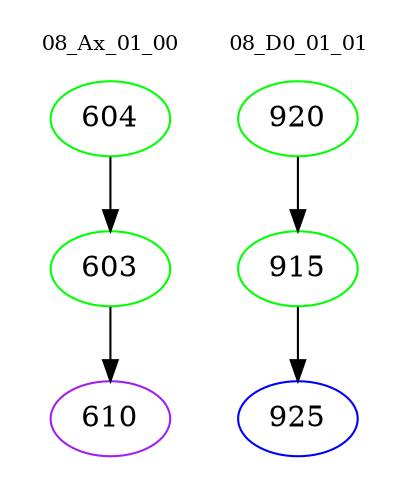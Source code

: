 digraph{
subgraph cluster_0 {
color = white
label = "08_Ax_01_00";
fontsize=10;
T0_604 [label="604", color="green"]
T0_604 -> T0_603 [color="black"]
T0_603 [label="603", color="green"]
T0_603 -> T0_610 [color="black"]
T0_610 [label="610", color="purple"]
}
subgraph cluster_1 {
color = white
label = "08_D0_01_01";
fontsize=10;
T1_920 [label="920", color="green"]
T1_920 -> T1_915 [color="black"]
T1_915 [label="915", color="green"]
T1_915 -> T1_925 [color="black"]
T1_925 [label="925", color="blue"]
}
}

